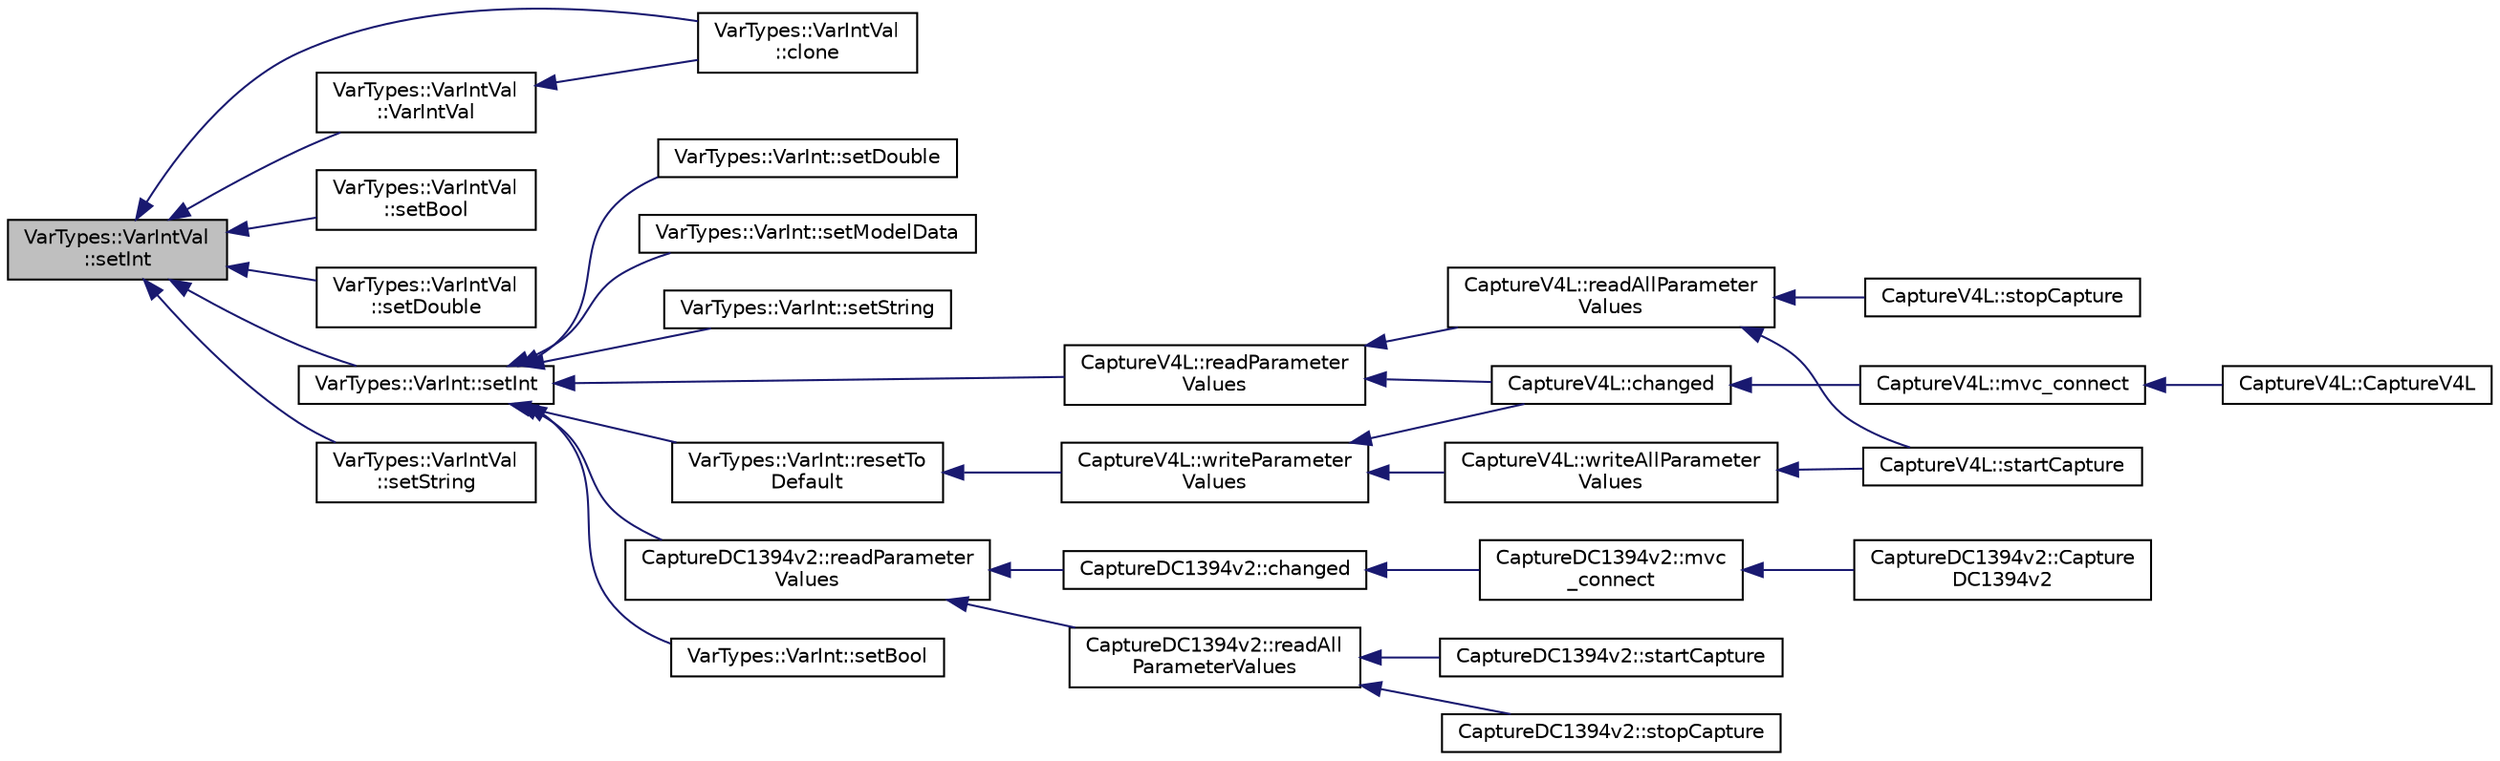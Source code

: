 digraph "VarTypes::VarIntVal::setInt"
{
 // INTERACTIVE_SVG=YES
  edge [fontname="Helvetica",fontsize="10",labelfontname="Helvetica",labelfontsize="10"];
  node [fontname="Helvetica",fontsize="10",shape=record];
  rankdir="LR";
  Node1 [label="VarTypes::VarIntVal\l::setInt",height=0.2,width=0.4,color="black", fillcolor="grey75", style="filled", fontcolor="black"];
  Node1 -> Node2 [dir="back",color="midnightblue",fontsize="10",style="solid",fontname="Helvetica"];
  Node2 [label="VarTypes::VarIntVal\l::clone",height=0.2,width=0.4,color="black", fillcolor="white", style="filled",URL="$d4/dc9/class_var_types_1_1_var_int_val.html#aa4f07f009b970856e61143a717f8eb78"];
  Node1 -> Node3 [dir="back",color="midnightblue",fontsize="10",style="solid",fontname="Helvetica"];
  Node3 [label="VarTypes::VarIntVal\l::setBool",height=0.2,width=0.4,color="black", fillcolor="white", style="filled",URL="$d4/dc9/class_var_types_1_1_var_int_val.html#acf91eec7ea4464b9d0a7a69d33ea5245"];
  Node1 -> Node4 [dir="back",color="midnightblue",fontsize="10",style="solid",fontname="Helvetica"];
  Node4 [label="VarTypes::VarIntVal\l::setDouble",height=0.2,width=0.4,color="black", fillcolor="white", style="filled",URL="$d4/dc9/class_var_types_1_1_var_int_val.html#acf94950a3b013ff4c9007e4701be4b04"];
  Node1 -> Node5 [dir="back",color="midnightblue",fontsize="10",style="solid",fontname="Helvetica"];
  Node5 [label="VarTypes::VarInt::setInt",height=0.2,width=0.4,color="black", fillcolor="white", style="filled",URL="$d0/d6c/class_var_types_1_1_var_int.html#ab67d1a6bef3cd0fef96836dafdb60dca",tooltip="set the value of this node to val. "];
  Node5 -> Node6 [dir="back",color="midnightblue",fontsize="10",style="solid",fontname="Helvetica"];
  Node6 [label="CaptureV4L::readParameter\lValues",height=0.2,width=0.4,color="black", fillcolor="white", style="filled",URL="$d8/d36/class_capture_v4_l.html#a446168ca5f7a66eb96d7da1b095e9875"];
  Node6 -> Node7 [dir="back",color="midnightblue",fontsize="10",style="solid",fontname="Helvetica"];
  Node7 [label="CaptureV4L::changed",height=0.2,width=0.4,color="black", fillcolor="white", style="filled",URL="$d8/d36/class_capture_v4_l.html#a9033ff464396574cc37c5a6a75e81d1e"];
  Node7 -> Node8 [dir="back",color="midnightblue",fontsize="10",style="solid",fontname="Helvetica"];
  Node8 [label="CaptureV4L::mvc_connect",height=0.2,width=0.4,color="black", fillcolor="white", style="filled",URL="$d8/d36/class_capture_v4_l.html#a694a5545fce5a0c02e7e09db6eb5431d"];
  Node8 -> Node9 [dir="back",color="midnightblue",fontsize="10",style="solid",fontname="Helvetica"];
  Node9 [label="CaptureV4L::CaptureV4L",height=0.2,width=0.4,color="black", fillcolor="white", style="filled",URL="$d8/d36/class_capture_v4_l.html#a60e140b264be90f6029fc874c57cb6b1"];
  Node6 -> Node10 [dir="back",color="midnightblue",fontsize="10",style="solid",fontname="Helvetica"];
  Node10 [label="CaptureV4L::readAllParameter\lValues",height=0.2,width=0.4,color="black", fillcolor="white", style="filled",URL="$d8/d36/class_capture_v4_l.html#ac58d2fa318d01e96767a5275fb770ae1"];
  Node10 -> Node11 [dir="back",color="midnightblue",fontsize="10",style="solid",fontname="Helvetica"];
  Node11 [label="CaptureV4L::startCapture",height=0.2,width=0.4,color="black", fillcolor="white", style="filled",URL="$d8/d36/class_capture_v4_l.html#a8ef5f5e7d9613e4363b38985327f0419",tooltip="Initialize the interface and start capture. "];
  Node10 -> Node12 [dir="back",color="midnightblue",fontsize="10",style="solid",fontname="Helvetica"];
  Node12 [label="CaptureV4L::stopCapture",height=0.2,width=0.4,color="black", fillcolor="white", style="filled",URL="$d8/d36/class_capture_v4_l.html#a313d666c787b2b307416d9221cfda1c4",tooltip="Stop Capture. "];
  Node5 -> Node13 [dir="back",color="midnightblue",fontsize="10",style="solid",fontname="Helvetica"];
  Node13 [label="CaptureDC1394v2::readParameter\lValues",height=0.2,width=0.4,color="black", fillcolor="white", style="filled",URL="$d9/db2/class_capture_d_c1394v2.html#ad393401efc2065c27cd094d1e44e38e6"];
  Node13 -> Node14 [dir="back",color="midnightblue",fontsize="10",style="solid",fontname="Helvetica"];
  Node14 [label="CaptureDC1394v2::changed",height=0.2,width=0.4,color="black", fillcolor="white", style="filled",URL="$d9/db2/class_capture_d_c1394v2.html#a6d69748c8c223923dd7b19e0fd126a36"];
  Node14 -> Node15 [dir="back",color="midnightblue",fontsize="10",style="solid",fontname="Helvetica"];
  Node15 [label="CaptureDC1394v2::mvc\l_connect",height=0.2,width=0.4,color="black", fillcolor="white", style="filled",URL="$d9/db2/class_capture_d_c1394v2.html#a4dd2211f320a3512c8f0e613f59534fa"];
  Node15 -> Node16 [dir="back",color="midnightblue",fontsize="10",style="solid",fontname="Helvetica"];
  Node16 [label="CaptureDC1394v2::Capture\lDC1394v2",height=0.2,width=0.4,color="black", fillcolor="white", style="filled",URL="$d9/db2/class_capture_d_c1394v2.html#afc4a4932dd688dcbf070324ed3df3f93"];
  Node13 -> Node17 [dir="back",color="midnightblue",fontsize="10",style="solid",fontname="Helvetica"];
  Node17 [label="CaptureDC1394v2::readAll\lParameterValues",height=0.2,width=0.4,color="black", fillcolor="white", style="filled",URL="$d9/db2/class_capture_d_c1394v2.html#ab7938b9ad29338d70c4770fa1155cd8d"];
  Node17 -> Node18 [dir="back",color="midnightblue",fontsize="10",style="solid",fontname="Helvetica"];
  Node18 [label="CaptureDC1394v2::startCapture",height=0.2,width=0.4,color="black", fillcolor="white", style="filled",URL="$d9/db2/class_capture_d_c1394v2.html#aa5de4131abf2ec1629ed290e1731c496",tooltip="Initialize the interface and start capture. "];
  Node17 -> Node19 [dir="back",color="midnightblue",fontsize="10",style="solid",fontname="Helvetica"];
  Node19 [label="CaptureDC1394v2::stopCapture",height=0.2,width=0.4,color="black", fillcolor="white", style="filled",URL="$d9/db2/class_capture_d_c1394v2.html#a134af9830a3320a239b0c8f14b2adc07",tooltip="Stop Capture. "];
  Node5 -> Node20 [dir="back",color="midnightblue",fontsize="10",style="solid",fontname="Helvetica"];
  Node20 [label="VarTypes::VarInt::resetTo\lDefault",height=0.2,width=0.4,color="black", fillcolor="white", style="filled",URL="$d0/d6c/class_var_types_1_1_var_int.html#ade0cc469350be476b26319ac30714411"];
  Node20 -> Node21 [dir="back",color="midnightblue",fontsize="10",style="solid",fontname="Helvetica"];
  Node21 [label="CaptureV4L::writeParameter\lValues",height=0.2,width=0.4,color="black", fillcolor="white", style="filled",URL="$d8/d36/class_capture_v4_l.html#aef5391cb6afe25e055a0366db18a6dff"];
  Node21 -> Node7 [dir="back",color="midnightblue",fontsize="10",style="solid",fontname="Helvetica"];
  Node21 -> Node22 [dir="back",color="midnightblue",fontsize="10",style="solid",fontname="Helvetica"];
  Node22 [label="CaptureV4L::writeAllParameter\lValues",height=0.2,width=0.4,color="black", fillcolor="white", style="filled",URL="$d8/d36/class_capture_v4_l.html#a89c750c07c34b351e90f3777d59b8c32"];
  Node22 -> Node11 [dir="back",color="midnightblue",fontsize="10",style="solid",fontname="Helvetica"];
  Node5 -> Node23 [dir="back",color="midnightblue",fontsize="10",style="solid",fontname="Helvetica"];
  Node23 [label="VarTypes::VarInt::setBool",height=0.2,width=0.4,color="black", fillcolor="white", style="filled",URL="$d0/d6c/class_var_types_1_1_var_int.html#a02037c4de010c699d16eee39da6a9369"];
  Node5 -> Node24 [dir="back",color="midnightblue",fontsize="10",style="solid",fontname="Helvetica"];
  Node24 [label="VarTypes::VarInt::setDouble",height=0.2,width=0.4,color="black", fillcolor="white", style="filled",URL="$d0/d6c/class_var_types_1_1_var_int.html#ae7df5e2be3760143d44e9487ae2ab7d9"];
  Node5 -> Node25 [dir="back",color="midnightblue",fontsize="10",style="solid",fontname="Helvetica"];
  Node25 [label="VarTypes::VarInt::setModelData",height=0.2,width=0.4,color="black", fillcolor="white", style="filled",URL="$d0/d6c/class_var_types_1_1_var_int.html#ae32fcbd5166621fe4c37b32fd92811f9"];
  Node5 -> Node26 [dir="back",color="midnightblue",fontsize="10",style="solid",fontname="Helvetica"];
  Node26 [label="VarTypes::VarInt::setString",height=0.2,width=0.4,color="black", fillcolor="white", style="filled",URL="$d0/d6c/class_var_types_1_1_var_int.html#a9c5c1ee7d3c953a04ddc46b750645b4b"];
  Node1 -> Node27 [dir="back",color="midnightblue",fontsize="10",style="solid",fontname="Helvetica"];
  Node27 [label="VarTypes::VarIntVal\l::setString",height=0.2,width=0.4,color="black", fillcolor="white", style="filled",URL="$d4/dc9/class_var_types_1_1_var_int_val.html#a50d9e3bd0e22e2938e298ed197fb70af"];
  Node1 -> Node28 [dir="back",color="midnightblue",fontsize="10",style="solid",fontname="Helvetica"];
  Node28 [label="VarTypes::VarIntVal\l::VarIntVal",height=0.2,width=0.4,color="black", fillcolor="white", style="filled",URL="$d4/dc9/class_var_types_1_1_var_int_val.html#ac3e5260e60aec72aa82eefe9bcc9097f"];
  Node28 -> Node2 [dir="back",color="midnightblue",fontsize="10",style="solid",fontname="Helvetica"];
}
